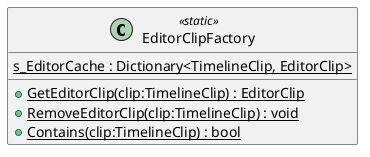 @startuml
class EditorClipFactory <<static>> {
    {static} s_EditorCache : Dictionary<TimelineClip, EditorClip>
    + {static} GetEditorClip(clip:TimelineClip) : EditorClip
    + {static} RemoveEditorClip(clip:TimelineClip) : void
    + {static} Contains(clip:TimelineClip) : bool
}
@enduml
